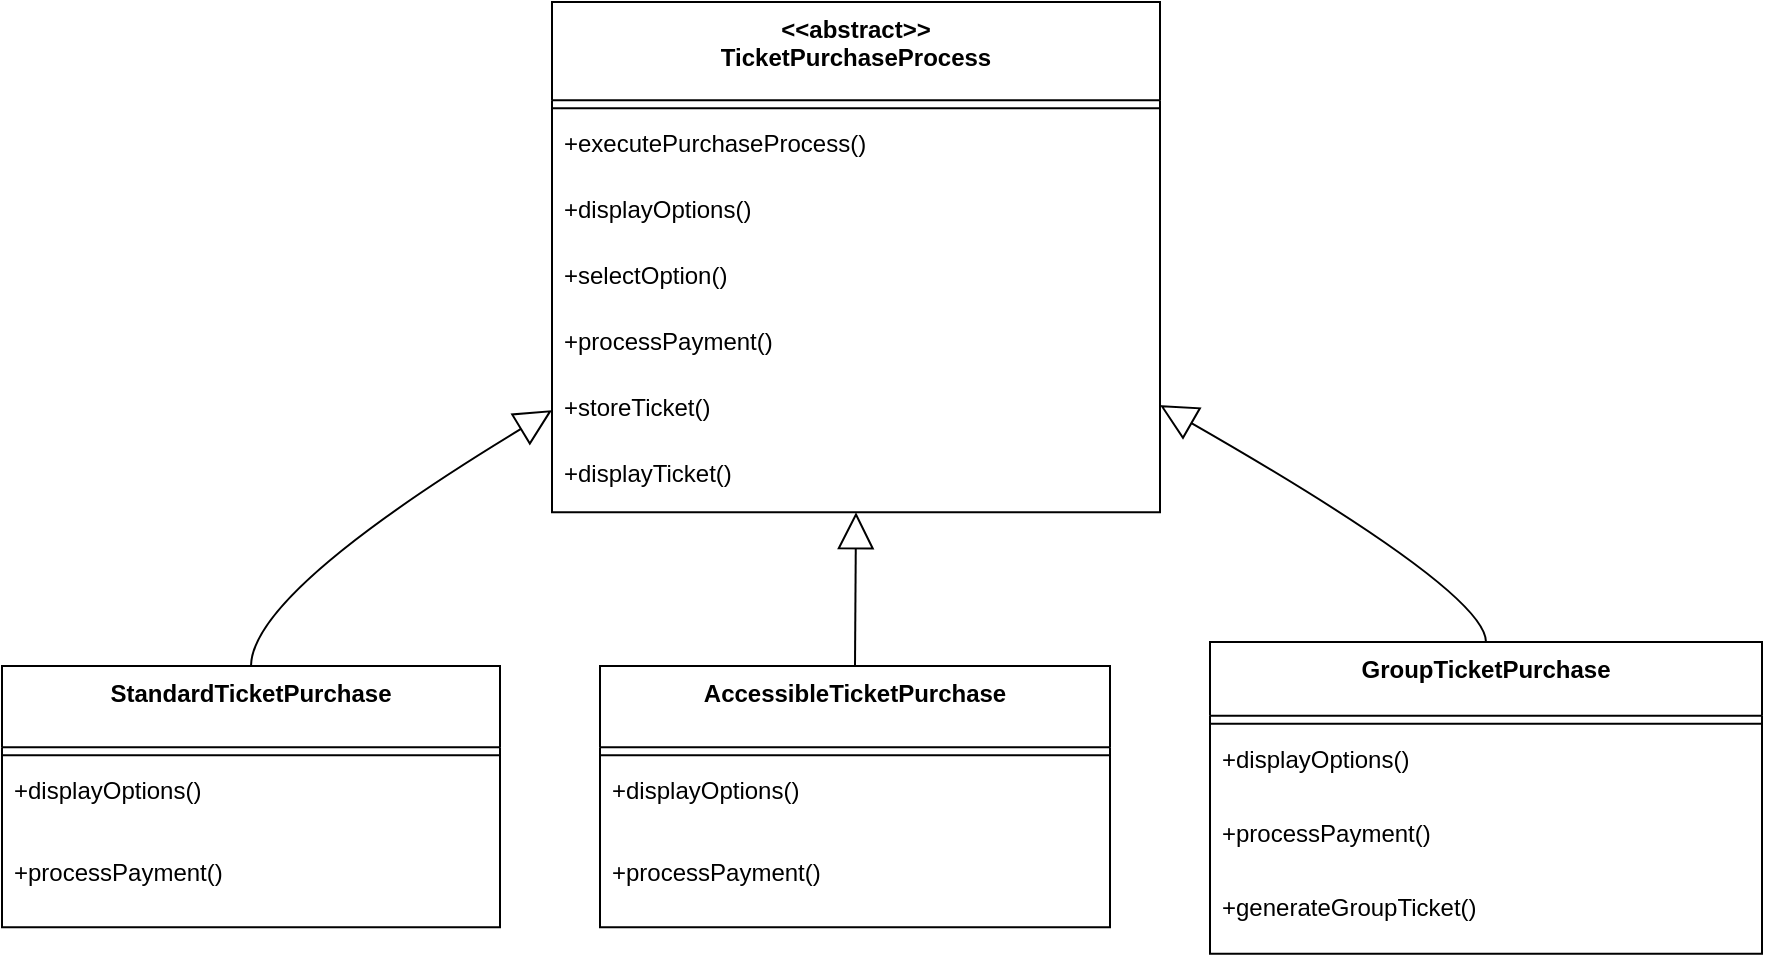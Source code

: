 <mxfile version="27.0.5">
  <diagram name="Page-1" id="JmR4SOKmINmXwZ7EHYMN">
    <mxGraphModel dx="1281" dy="634" grid="1" gridSize="10" guides="1" tooltips="1" connect="1" arrows="1" fold="1" page="1" pageScale="1" pageWidth="827" pageHeight="1169" math="0" shadow="0">
      <root>
        <mxCell id="0" />
        <mxCell id="1" parent="0" />
        <mxCell id="ecgUz87v4UzsMpFa28s3-1" value="&lt;&lt;abstract&gt;&gt;&#xa;TicketPurchaseProcess" style="swimlane;fontStyle=1;align=center;verticalAlign=top;childLayout=stackLayout;horizontal=1;startSize=49.125;horizontalStack=0;resizeParent=1;resizeParentMax=0;resizeLast=0;collapsible=0;marginBottom=0;" vertex="1" parent="1">
          <mxGeometry x="295" y="20" width="304" height="255.125" as="geometry" />
        </mxCell>
        <mxCell id="ecgUz87v4UzsMpFa28s3-2" style="line;strokeWidth=1;fillColor=none;align=left;verticalAlign=middle;spacingTop=-1;spacingLeft=3;spacingRight=3;rotatable=0;labelPosition=right;points=[];portConstraint=eastwest;strokeColor=inherit;" vertex="1" parent="ecgUz87v4UzsMpFa28s3-1">
          <mxGeometry y="49.125" width="304" height="8" as="geometry" />
        </mxCell>
        <mxCell id="ecgUz87v4UzsMpFa28s3-3" value="+executePurchaseProcess()" style="text;strokeColor=none;fillColor=none;align=left;verticalAlign=top;spacingLeft=4;spacingRight=4;overflow=hidden;rotatable=0;points=[[0,0.5],[1,0.5]];portConstraint=eastwest;" vertex="1" parent="ecgUz87v4UzsMpFa28s3-1">
          <mxGeometry y="57.125" width="304" height="33" as="geometry" />
        </mxCell>
        <mxCell id="ecgUz87v4UzsMpFa28s3-4" value="+displayOptions()" style="text;strokeColor=none;fillColor=none;align=left;verticalAlign=top;spacingLeft=4;spacingRight=4;overflow=hidden;rotatable=0;points=[[0,0.5],[1,0.5]];portConstraint=eastwest;" vertex="1" parent="ecgUz87v4UzsMpFa28s3-1">
          <mxGeometry y="90.125" width="304" height="33" as="geometry" />
        </mxCell>
        <mxCell id="ecgUz87v4UzsMpFa28s3-5" value="+selectOption()" style="text;strokeColor=none;fillColor=none;align=left;verticalAlign=top;spacingLeft=4;spacingRight=4;overflow=hidden;rotatable=0;points=[[0,0.5],[1,0.5]];portConstraint=eastwest;" vertex="1" parent="ecgUz87v4UzsMpFa28s3-1">
          <mxGeometry y="123.125" width="304" height="33" as="geometry" />
        </mxCell>
        <mxCell id="ecgUz87v4UzsMpFa28s3-6" value="+processPayment()" style="text;strokeColor=none;fillColor=none;align=left;verticalAlign=top;spacingLeft=4;spacingRight=4;overflow=hidden;rotatable=0;points=[[0,0.5],[1,0.5]];portConstraint=eastwest;" vertex="1" parent="ecgUz87v4UzsMpFa28s3-1">
          <mxGeometry y="156.125" width="304" height="33" as="geometry" />
        </mxCell>
        <mxCell id="ecgUz87v4UzsMpFa28s3-7" value="+storeTicket()" style="text;strokeColor=none;fillColor=none;align=left;verticalAlign=top;spacingLeft=4;spacingRight=4;overflow=hidden;rotatable=0;points=[[0,0.5],[1,0.5]];portConstraint=eastwest;" vertex="1" parent="ecgUz87v4UzsMpFa28s3-1">
          <mxGeometry y="189.125" width="304" height="33" as="geometry" />
        </mxCell>
        <mxCell id="ecgUz87v4UzsMpFa28s3-8" value="+displayTicket()" style="text;strokeColor=none;fillColor=none;align=left;verticalAlign=top;spacingLeft=4;spacingRight=4;overflow=hidden;rotatable=0;points=[[0,0.5],[1,0.5]];portConstraint=eastwest;" vertex="1" parent="ecgUz87v4UzsMpFa28s3-1">
          <mxGeometry y="222.125" width="304" height="33" as="geometry" />
        </mxCell>
        <mxCell id="ecgUz87v4UzsMpFa28s3-9" value="StandardTicketPurchase" style="swimlane;fontStyle=1;align=center;verticalAlign=top;childLayout=stackLayout;horizontal=1;startSize=40.571;horizontalStack=0;resizeParent=1;resizeParentMax=0;resizeLast=0;collapsible=0;marginBottom=0;" vertex="1" parent="1">
          <mxGeometry x="20" y="352" width="249" height="130.571" as="geometry" />
        </mxCell>
        <mxCell id="ecgUz87v4UzsMpFa28s3-10" style="line;strokeWidth=1;fillColor=none;align=left;verticalAlign=middle;spacingTop=-1;spacingLeft=3;spacingRight=3;rotatable=0;labelPosition=right;points=[];portConstraint=eastwest;strokeColor=inherit;" vertex="1" parent="ecgUz87v4UzsMpFa28s3-9">
          <mxGeometry y="40.571" width="249" height="8" as="geometry" />
        </mxCell>
        <mxCell id="ecgUz87v4UzsMpFa28s3-11" value="+displayOptions()" style="text;strokeColor=none;fillColor=none;align=left;verticalAlign=top;spacingLeft=4;spacingRight=4;overflow=hidden;rotatable=0;points=[[0,0.5],[1,0.5]];portConstraint=eastwest;" vertex="1" parent="ecgUz87v4UzsMpFa28s3-9">
          <mxGeometry y="48.571" width="249" height="41" as="geometry" />
        </mxCell>
        <mxCell id="ecgUz87v4UzsMpFa28s3-12" value="+processPayment()" style="text;strokeColor=none;fillColor=none;align=left;verticalAlign=top;spacingLeft=4;spacingRight=4;overflow=hidden;rotatable=0;points=[[0,0.5],[1,0.5]];portConstraint=eastwest;" vertex="1" parent="ecgUz87v4UzsMpFa28s3-9">
          <mxGeometry y="89.571" width="249" height="41" as="geometry" />
        </mxCell>
        <mxCell id="ecgUz87v4UzsMpFa28s3-13" value="AccessibleTicketPurchase" style="swimlane;fontStyle=1;align=center;verticalAlign=top;childLayout=stackLayout;horizontal=1;startSize=40.571;horizontalStack=0;resizeParent=1;resizeParentMax=0;resizeLast=0;collapsible=0;marginBottom=0;" vertex="1" parent="1">
          <mxGeometry x="319" y="352" width="255" height="130.571" as="geometry" />
        </mxCell>
        <mxCell id="ecgUz87v4UzsMpFa28s3-14" style="line;strokeWidth=1;fillColor=none;align=left;verticalAlign=middle;spacingTop=-1;spacingLeft=3;spacingRight=3;rotatable=0;labelPosition=right;points=[];portConstraint=eastwest;strokeColor=inherit;" vertex="1" parent="ecgUz87v4UzsMpFa28s3-13">
          <mxGeometry y="40.571" width="255" height="8" as="geometry" />
        </mxCell>
        <mxCell id="ecgUz87v4UzsMpFa28s3-15" value="+displayOptions()" style="text;strokeColor=none;fillColor=none;align=left;verticalAlign=top;spacingLeft=4;spacingRight=4;overflow=hidden;rotatable=0;points=[[0,0.5],[1,0.5]];portConstraint=eastwest;" vertex="1" parent="ecgUz87v4UzsMpFa28s3-13">
          <mxGeometry y="48.571" width="255" height="41" as="geometry" />
        </mxCell>
        <mxCell id="ecgUz87v4UzsMpFa28s3-16" value="+processPayment()" style="text;strokeColor=none;fillColor=none;align=left;verticalAlign=top;spacingLeft=4;spacingRight=4;overflow=hidden;rotatable=0;points=[[0,0.5],[1,0.5]];portConstraint=eastwest;" vertex="1" parent="ecgUz87v4UzsMpFa28s3-13">
          <mxGeometry y="89.571" width="255" height="41" as="geometry" />
        </mxCell>
        <mxCell id="ecgUz87v4UzsMpFa28s3-17" value="GroupTicketPurchase" style="swimlane;fontStyle=1;align=center;verticalAlign=top;childLayout=stackLayout;horizontal=1;startSize=36.889;horizontalStack=0;resizeParent=1;resizeParentMax=0;resizeLast=0;collapsible=0;marginBottom=0;" vertex="1" parent="1">
          <mxGeometry x="624" y="340" width="276" height="155.889" as="geometry" />
        </mxCell>
        <mxCell id="ecgUz87v4UzsMpFa28s3-18" style="line;strokeWidth=1;fillColor=none;align=left;verticalAlign=middle;spacingTop=-1;spacingLeft=3;spacingRight=3;rotatable=0;labelPosition=right;points=[];portConstraint=eastwest;strokeColor=inherit;" vertex="1" parent="ecgUz87v4UzsMpFa28s3-17">
          <mxGeometry y="36.889" width="276" height="8" as="geometry" />
        </mxCell>
        <mxCell id="ecgUz87v4UzsMpFa28s3-19" value="+displayOptions()" style="text;strokeColor=none;fillColor=none;align=left;verticalAlign=top;spacingLeft=4;spacingRight=4;overflow=hidden;rotatable=0;points=[[0,0.5],[1,0.5]];portConstraint=eastwest;" vertex="1" parent="ecgUz87v4UzsMpFa28s3-17">
          <mxGeometry y="44.889" width="276" height="37" as="geometry" />
        </mxCell>
        <mxCell id="ecgUz87v4UzsMpFa28s3-20" value="+processPayment()" style="text;strokeColor=none;fillColor=none;align=left;verticalAlign=top;spacingLeft=4;spacingRight=4;overflow=hidden;rotatable=0;points=[[0,0.5],[1,0.5]];portConstraint=eastwest;" vertex="1" parent="ecgUz87v4UzsMpFa28s3-17">
          <mxGeometry y="81.889" width="276" height="37" as="geometry" />
        </mxCell>
        <mxCell id="ecgUz87v4UzsMpFa28s3-21" value="+generateGroupTicket()" style="text;strokeColor=none;fillColor=none;align=left;verticalAlign=top;spacingLeft=4;spacingRight=4;overflow=hidden;rotatable=0;points=[[0,0.5],[1,0.5]];portConstraint=eastwest;" vertex="1" parent="ecgUz87v4UzsMpFa28s3-17">
          <mxGeometry y="118.889" width="276" height="37" as="geometry" />
        </mxCell>
        <mxCell id="ecgUz87v4UzsMpFa28s3-22" value="" style="curved=1;startArrow=block;startSize=16;startFill=0;endArrow=none;exitX=0;exitY=0.8;entryX=0.5;entryY=0;rounded=0;" edge="1" parent="1" source="ecgUz87v4UzsMpFa28s3-1" target="ecgUz87v4UzsMpFa28s3-9">
          <mxGeometry relative="1" as="geometry">
            <Array as="points">
              <mxPoint x="145" y="315" />
            </Array>
          </mxGeometry>
        </mxCell>
        <mxCell id="ecgUz87v4UzsMpFa28s3-23" value="" style="curved=1;startArrow=block;startSize=16;startFill=0;endArrow=none;exitX=0.5;exitY=1;entryX=0.5;entryY=0;rounded=0;" edge="1" parent="1" source="ecgUz87v4UzsMpFa28s3-1" target="ecgUz87v4UzsMpFa28s3-13">
          <mxGeometry relative="1" as="geometry">
            <Array as="points" />
          </mxGeometry>
        </mxCell>
        <mxCell id="ecgUz87v4UzsMpFa28s3-24" value="" style="curved=1;startArrow=block;startSize=16;startFill=0;endArrow=none;exitX=1;exitY=0.79;entryX=0.5;entryY=0;rounded=0;" edge="1" parent="1" source="ecgUz87v4UzsMpFa28s3-1" target="ecgUz87v4UzsMpFa28s3-17">
          <mxGeometry relative="1" as="geometry">
            <Array as="points">
              <mxPoint x="762" y="315" />
            </Array>
          </mxGeometry>
        </mxCell>
      </root>
    </mxGraphModel>
  </diagram>
</mxfile>
